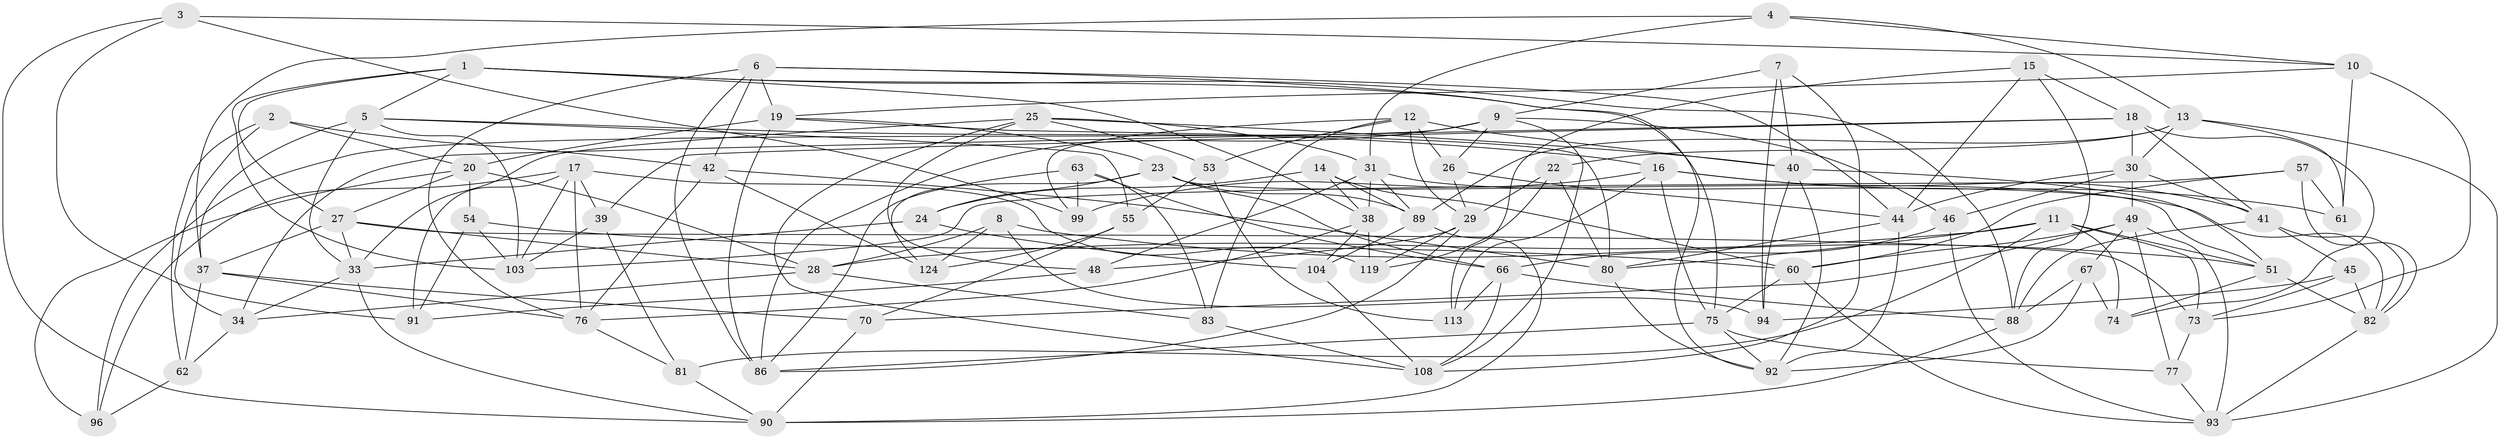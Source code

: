 // original degree distribution, {4: 1.0}
// Generated by graph-tools (version 1.1) at 2025/42/03/06/25 10:42:21]
// undirected, 80 vertices, 203 edges
graph export_dot {
graph [start="1"]
  node [color=gray90,style=filled];
  1 [super="+52"];
  2 [super="+72"];
  3;
  4;
  5 [super="+85"];
  6 [super="+58"];
  7;
  8;
  9 [super="+118"];
  10 [super="+101"];
  11 [super="+35"];
  12 [super="+59"];
  13 [super="+71"];
  14;
  15;
  16 [super="+21"];
  17 [super="+64"];
  18 [super="+112"];
  19 [super="+98"];
  20 [super="+79"];
  22;
  23 [super="+111"];
  24;
  25 [super="+32"];
  26;
  27 [super="+36"];
  28 [super="+43"];
  29 [super="+117"];
  30 [super="+114"];
  31 [super="+47"];
  33 [super="+120"];
  34 [super="+65"];
  37 [super="+68"];
  38 [super="+122"];
  39;
  40 [super="+87"];
  41 [super="+105"];
  42 [super="+125"];
  44 [super="+123"];
  45;
  46;
  48;
  49 [super="+50"];
  51 [super="+56"];
  53;
  54;
  55;
  57;
  60 [super="+69"];
  61;
  62;
  63;
  66 [super="+95"];
  67;
  70;
  73 [super="+78"];
  74;
  75 [super="+84"];
  76 [super="+109"];
  77;
  80 [super="+106"];
  81;
  82 [super="+107"];
  83;
  86 [super="+110"];
  88 [super="+121"];
  89 [super="+97"];
  90 [super="+115"];
  91;
  92 [super="+100"];
  93 [super="+102"];
  94;
  96;
  99;
  103 [super="+116"];
  104;
  108 [super="+126"];
  113;
  119;
  124;
  1 -- 103;
  1 -- 5;
  1 -- 88;
  1 -- 75;
  1 -- 27;
  1 -- 38;
  2 -- 62;
  2 -- 20;
  2 -- 42 [weight=2];
  2 -- 34 [weight=2];
  3 -- 90;
  3 -- 99;
  3 -- 91;
  3 -- 10;
  4 -- 10;
  4 -- 37;
  4 -- 31;
  4 -- 13;
  5 -- 16;
  5 -- 103;
  5 -- 33;
  5 -- 37;
  5 -- 55;
  6 -- 44;
  6 -- 19;
  6 -- 86;
  6 -- 42;
  6 -- 76;
  6 -- 92;
  7 -- 94;
  7 -- 108;
  7 -- 9;
  7 -- 40;
  8 -- 51;
  8 -- 124;
  8 -- 94;
  8 -- 28;
  9 -- 26;
  9 -- 86;
  9 -- 108;
  9 -- 96;
  9 -- 46;
  10 -- 73 [weight=2];
  10 -- 61;
  10 -- 19;
  11 -- 74;
  11 -- 81;
  11 -- 73;
  11 -- 28;
  11 -- 80;
  11 -- 51;
  12 -- 99;
  12 -- 53;
  12 -- 29;
  12 -- 26;
  12 -- 83;
  12 -- 40;
  13 -- 89;
  13 -- 61;
  13 -- 22;
  13 -- 93;
  13 -- 30;
  14 -- 89;
  14 -- 24;
  14 -- 60;
  14 -- 38;
  15 -- 113;
  15 -- 44;
  15 -- 18;
  15 -- 88;
  16 -- 41;
  16 -- 75;
  16 -- 113;
  16 -- 99;
  16 -- 61;
  17 -- 39;
  17 -- 76;
  17 -- 103;
  17 -- 96;
  17 -- 91;
  17 -- 119;
  18 -- 39;
  18 -- 41;
  18 -- 34;
  18 -- 74;
  18 -- 30;
  19 -- 20;
  19 -- 86;
  19 -- 23;
  19 -- 80;
  20 -- 96;
  20 -- 54;
  20 -- 28;
  20 -- 27;
  22 -- 119;
  22 -- 80;
  22 -- 29;
  23 -- 89;
  23 -- 124;
  23 -- 24;
  23 -- 66;
  23 -- 51;
  24 -- 104;
  24 -- 33;
  25 -- 108;
  25 -- 31;
  25 -- 40;
  25 -- 48;
  25 -- 53;
  25 -- 33;
  26 -- 29;
  26 -- 44;
  27 -- 33;
  27 -- 37;
  27 -- 28;
  27 -- 73;
  28 -- 83;
  28 -- 34;
  29 -- 119;
  29 -- 48;
  29 -- 86;
  30 -- 44;
  30 -- 46;
  30 -- 41;
  30 -- 49;
  31 -- 38;
  31 -- 82;
  31 -- 48;
  31 -- 89;
  33 -- 34;
  33 -- 90;
  34 -- 62;
  37 -- 70;
  37 -- 62;
  37 -- 76;
  38 -- 119;
  38 -- 104;
  38 -- 76;
  39 -- 81;
  39 -- 103;
  40 -- 92;
  40 -- 94;
  40 -- 51;
  41 -- 88;
  41 -- 45;
  41 -- 82;
  42 -- 124;
  42 -- 80;
  42 -- 76;
  44 -- 80;
  44 -- 92;
  45 -- 73;
  45 -- 94;
  45 -- 82;
  46 -- 93;
  46 -- 66;
  48 -- 91;
  49 -- 67;
  49 -- 70;
  49 -- 60;
  49 -- 77;
  49 -- 93;
  51 -- 74;
  51 -- 82;
  53 -- 55;
  53 -- 113;
  54 -- 91;
  54 -- 60;
  54 -- 103;
  55 -- 124;
  55 -- 70;
  57 -- 60;
  57 -- 82;
  57 -- 61;
  57 -- 103;
  60 -- 75;
  60 -- 93;
  62 -- 96;
  63 -- 66;
  63 -- 86;
  63 -- 83;
  63 -- 99;
  66 -- 113;
  66 -- 88;
  66 -- 108;
  67 -- 88;
  67 -- 74;
  67 -- 92;
  70 -- 90;
  73 -- 77;
  75 -- 77;
  75 -- 92;
  75 -- 86;
  76 -- 81;
  77 -- 93;
  80 -- 92;
  81 -- 90;
  82 -- 93;
  83 -- 108;
  88 -- 90;
  89 -- 104;
  89 -- 90;
  104 -- 108;
}
